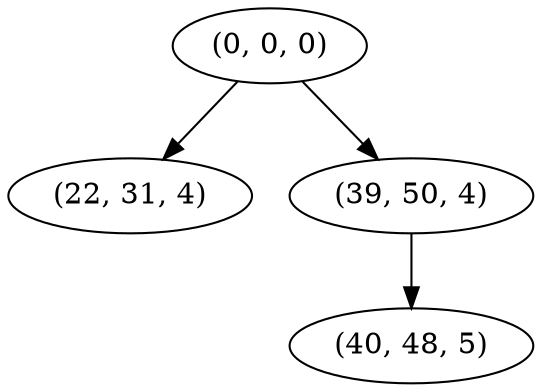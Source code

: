 digraph tree {
    "(0, 0, 0)";
    "(22, 31, 4)";
    "(39, 50, 4)";
    "(40, 48, 5)";
    "(0, 0, 0)" -> "(22, 31, 4)";
    "(0, 0, 0)" -> "(39, 50, 4)";
    "(39, 50, 4)" -> "(40, 48, 5)";
}
